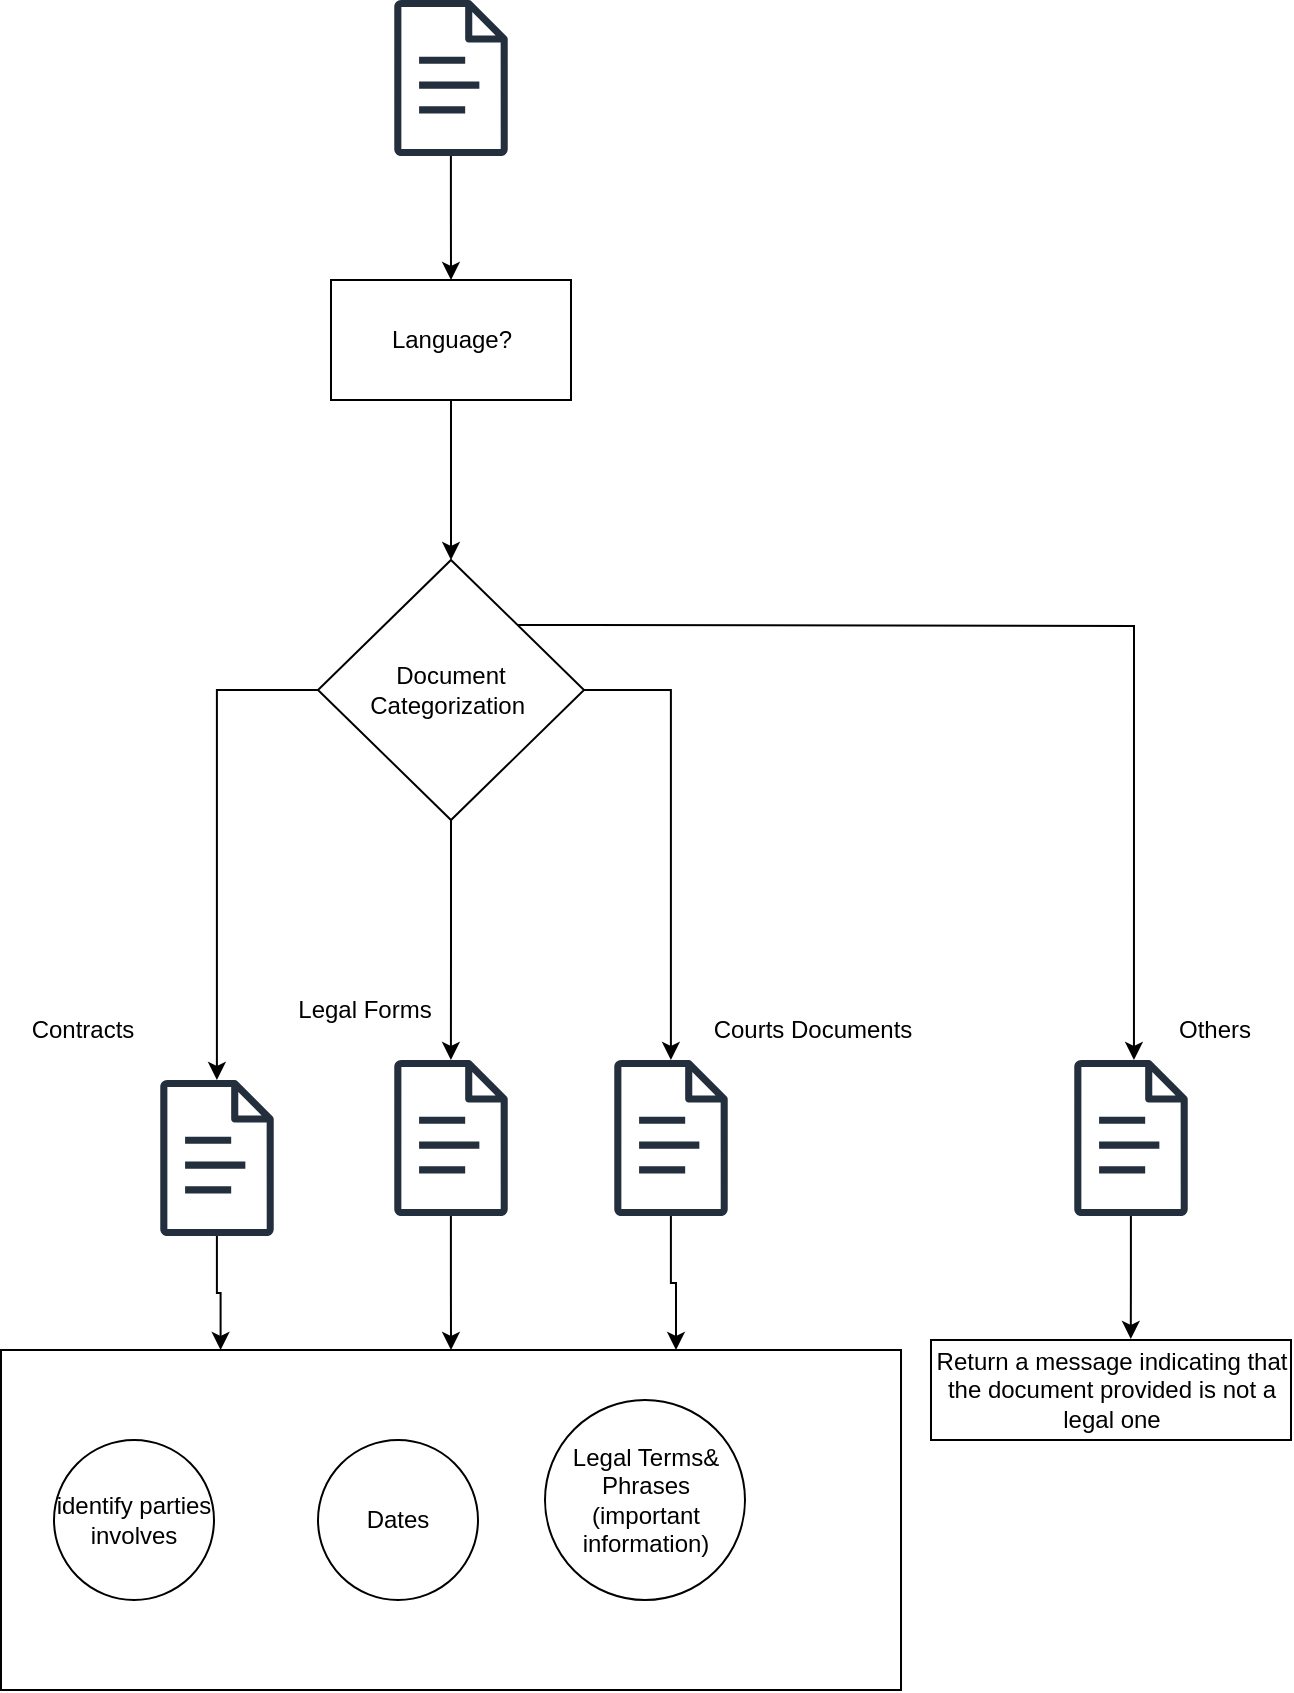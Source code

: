 <mxfile version="24.5.3" type="device">
  <diagram name="Page-1" id="w5whvGVEZVXZ4GlXbZA-">
    <mxGraphModel dx="995" dy="553" grid="1" gridSize="10" guides="1" tooltips="1" connect="1" arrows="1" fold="1" page="1" pageScale="1" pageWidth="850" pageHeight="1100" math="0" shadow="0">
      <root>
        <mxCell id="0" />
        <mxCell id="1" parent="0" />
        <mxCell id="pRB0fKOEzfRvHiN2lpeF-39" value="" style="whiteSpace=wrap;html=1;fillColor=none;" parent="1" vertex="1">
          <mxGeometry x="193.5" y="695" width="450" height="170" as="geometry" />
        </mxCell>
        <mxCell id="pRB0fKOEzfRvHiN2lpeF-45" style="edgeStyle=orthogonalEdgeStyle;rounded=0;orthogonalLoop=1;jettySize=auto;html=1;entryX=0.5;entryY=0;entryDx=0;entryDy=0;" parent="1" source="pRB0fKOEzfRvHiN2lpeF-4" target="pRB0fKOEzfRvHiN2lpeF-44" edge="1">
          <mxGeometry relative="1" as="geometry" />
        </mxCell>
        <mxCell id="pRB0fKOEzfRvHiN2lpeF-4" value="" style="sketch=0;outlineConnect=0;fontColor=#232F3E;gradientColor=none;fillColor=#232F3D;strokeColor=none;dashed=0;verticalLabelPosition=bottom;verticalAlign=top;align=center;html=1;fontSize=12;fontStyle=0;aspect=fixed;pointerEvents=1;shape=mxgraph.aws4.document;" parent="1" vertex="1">
          <mxGeometry x="390" y="20" width="57" height="78" as="geometry" />
        </mxCell>
        <mxCell id="873pUulNZMCBmKMjjcxj-2" style="edgeStyle=orthogonalEdgeStyle;rounded=0;orthogonalLoop=1;jettySize=auto;html=1;exitX=0;exitY=0.5;exitDx=0;exitDy=0;" edge="1" parent="1" source="pRB0fKOEzfRvHiN2lpeF-5" target="pRB0fKOEzfRvHiN2lpeF-13">
          <mxGeometry relative="1" as="geometry" />
        </mxCell>
        <mxCell id="873pUulNZMCBmKMjjcxj-3" style="edgeStyle=orthogonalEdgeStyle;rounded=0;orthogonalLoop=1;jettySize=auto;html=1;exitX=0.5;exitY=1;exitDx=0;exitDy=0;" edge="1" parent="1" source="pRB0fKOEzfRvHiN2lpeF-5" target="pRB0fKOEzfRvHiN2lpeF-14">
          <mxGeometry relative="1" as="geometry" />
        </mxCell>
        <mxCell id="873pUulNZMCBmKMjjcxj-4" style="edgeStyle=orthogonalEdgeStyle;rounded=0;orthogonalLoop=1;jettySize=auto;html=1;exitX=1;exitY=0.5;exitDx=0;exitDy=0;" edge="1" parent="1" source="pRB0fKOEzfRvHiN2lpeF-5" target="pRB0fKOEzfRvHiN2lpeF-15">
          <mxGeometry relative="1" as="geometry" />
        </mxCell>
        <mxCell id="873pUulNZMCBmKMjjcxj-5" style="edgeStyle=orthogonalEdgeStyle;rounded=0;orthogonalLoop=1;jettySize=auto;html=1;exitX=1;exitY=0;exitDx=0;exitDy=0;entryX=0.526;entryY=0;entryDx=0;entryDy=0;entryPerimeter=0;" edge="1" parent="1" source="pRB0fKOEzfRvHiN2lpeF-5" target="873pUulNZMCBmKMjjcxj-6">
          <mxGeometry relative="1" as="geometry">
            <mxPoint x="760" y="540" as="targetPoint" />
            <Array as="points">
              <mxPoint x="485" y="333" />
              <mxPoint x="760" y="333" />
            </Array>
          </mxGeometry>
        </mxCell>
        <mxCell id="pRB0fKOEzfRvHiN2lpeF-5" value="Document Categorization&amp;nbsp;" style="rhombus;whiteSpace=wrap;html=1;" parent="1" vertex="1">
          <mxGeometry x="352" y="300" width="133" height="130" as="geometry" />
        </mxCell>
        <mxCell id="pRB0fKOEzfRvHiN2lpeF-13" value="" style="sketch=0;outlineConnect=0;fontColor=#232F3E;gradientColor=none;fillColor=#232F3D;strokeColor=none;dashed=0;verticalLabelPosition=bottom;verticalAlign=top;align=center;html=1;fontSize=12;fontStyle=0;aspect=fixed;pointerEvents=1;shape=mxgraph.aws4.document;" parent="1" vertex="1">
          <mxGeometry x="273" y="560" width="57" height="78" as="geometry" />
        </mxCell>
        <mxCell id="pRB0fKOEzfRvHiN2lpeF-14" value="" style="sketch=0;outlineConnect=0;fontColor=#232F3E;gradientColor=none;fillColor=#232F3D;strokeColor=none;dashed=0;verticalLabelPosition=bottom;verticalAlign=top;align=center;html=1;fontSize=12;fontStyle=0;aspect=fixed;pointerEvents=1;shape=mxgraph.aws4.document;" parent="1" vertex="1">
          <mxGeometry x="390" y="550" width="57" height="78" as="geometry" />
        </mxCell>
        <mxCell id="pRB0fKOEzfRvHiN2lpeF-15" value="" style="sketch=0;outlineConnect=0;fontColor=#232F3E;gradientColor=none;fillColor=#232F3D;strokeColor=none;dashed=0;verticalLabelPosition=bottom;verticalAlign=top;align=center;html=1;fontSize=12;fontStyle=0;aspect=fixed;pointerEvents=1;shape=mxgraph.aws4.document;" parent="1" vertex="1">
          <mxGeometry x="500" y="550" width="57" height="78" as="geometry" />
        </mxCell>
        <mxCell id="pRB0fKOEzfRvHiN2lpeF-21" value="Contracts" style="text;html=1;align=center;verticalAlign=middle;resizable=0;points=[];autosize=1;strokeColor=none;fillColor=none;" parent="1" vertex="1">
          <mxGeometry x="198.5" y="520" width="70" height="30" as="geometry" />
        </mxCell>
        <mxCell id="pRB0fKOEzfRvHiN2lpeF-23" value="Courts Documents" style="text;html=1;align=center;verticalAlign=middle;resizable=0;points=[];autosize=1;strokeColor=none;fillColor=none;" parent="1" vertex="1">
          <mxGeometry x="538.5" y="520" width="120" height="30" as="geometry" />
        </mxCell>
        <mxCell id="pRB0fKOEzfRvHiN2lpeF-24" value="Legal Forms" style="text;html=1;align=center;verticalAlign=middle;resizable=0;points=[];autosize=1;strokeColor=none;fillColor=none;" parent="1" vertex="1">
          <mxGeometry x="330" y="510" width="90" height="30" as="geometry" />
        </mxCell>
        <mxCell id="pRB0fKOEzfRvHiN2lpeF-33" value="identify parties involves" style="ellipse;whiteSpace=wrap;html=1;" parent="1" vertex="1">
          <mxGeometry x="220" y="740" width="80" height="80" as="geometry" />
        </mxCell>
        <mxCell id="pRB0fKOEzfRvHiN2lpeF-37" value="Dates" style="ellipse;whiteSpace=wrap;html=1;" parent="1" vertex="1">
          <mxGeometry x="352" y="740" width="80" height="80" as="geometry" />
        </mxCell>
        <mxCell id="pRB0fKOEzfRvHiN2lpeF-38" value="Legal Terms&amp;amp; Phrases (important information)" style="ellipse;whiteSpace=wrap;html=1;" parent="1" vertex="1">
          <mxGeometry x="465.5" y="720" width="100" height="100" as="geometry" />
        </mxCell>
        <mxCell id="pRB0fKOEzfRvHiN2lpeF-40" style="edgeStyle=orthogonalEdgeStyle;rounded=0;orthogonalLoop=1;jettySize=auto;html=1;entryX=0.5;entryY=0;entryDx=0;entryDy=0;" parent="1" source="pRB0fKOEzfRvHiN2lpeF-14" target="pRB0fKOEzfRvHiN2lpeF-39" edge="1">
          <mxGeometry relative="1" as="geometry" />
        </mxCell>
        <mxCell id="pRB0fKOEzfRvHiN2lpeF-41" style="edgeStyle=orthogonalEdgeStyle;rounded=0;orthogonalLoop=1;jettySize=auto;html=1;entryX=0.244;entryY=0;entryDx=0;entryDy=0;entryPerimeter=0;" parent="1" source="pRB0fKOEzfRvHiN2lpeF-13" target="pRB0fKOEzfRvHiN2lpeF-39" edge="1">
          <mxGeometry relative="1" as="geometry" />
        </mxCell>
        <mxCell id="pRB0fKOEzfRvHiN2lpeF-42" style="edgeStyle=orthogonalEdgeStyle;rounded=0;orthogonalLoop=1;jettySize=auto;html=1;entryX=0.75;entryY=0;entryDx=0;entryDy=0;" parent="1" source="pRB0fKOEzfRvHiN2lpeF-15" target="pRB0fKOEzfRvHiN2lpeF-39" edge="1">
          <mxGeometry relative="1" as="geometry" />
        </mxCell>
        <mxCell id="pRB0fKOEzfRvHiN2lpeF-46" style="edgeStyle=orthogonalEdgeStyle;rounded=0;orthogonalLoop=1;jettySize=auto;html=1;exitX=0.5;exitY=1;exitDx=0;exitDy=0;" parent="1" source="pRB0fKOEzfRvHiN2lpeF-44" target="pRB0fKOEzfRvHiN2lpeF-5" edge="1">
          <mxGeometry relative="1" as="geometry" />
        </mxCell>
        <mxCell id="pRB0fKOEzfRvHiN2lpeF-44" value="Language?" style="whiteSpace=wrap;html=1;" parent="1" vertex="1">
          <mxGeometry x="358.5" y="160" width="120" height="60" as="geometry" />
        </mxCell>
        <mxCell id="873pUulNZMCBmKMjjcxj-8" style="edgeStyle=orthogonalEdgeStyle;rounded=0;orthogonalLoop=1;jettySize=auto;html=1;entryX=0.555;entryY=-0.01;entryDx=0;entryDy=0;entryPerimeter=0;" edge="1" parent="1" source="873pUulNZMCBmKMjjcxj-6" target="873pUulNZMCBmKMjjcxj-9">
          <mxGeometry relative="1" as="geometry">
            <mxPoint x="758.5" y="720" as="targetPoint" />
          </mxGeometry>
        </mxCell>
        <mxCell id="873pUulNZMCBmKMjjcxj-6" value="" style="sketch=0;outlineConnect=0;fontColor=#232F3E;gradientColor=none;fillColor=#232F3D;strokeColor=none;dashed=0;verticalLabelPosition=bottom;verticalAlign=top;align=center;html=1;fontSize=12;fontStyle=0;aspect=fixed;pointerEvents=1;shape=mxgraph.aws4.document;" vertex="1" parent="1">
          <mxGeometry x="730" y="550" width="57" height="78" as="geometry" />
        </mxCell>
        <mxCell id="873pUulNZMCBmKMjjcxj-7" value="Others" style="text;html=1;align=center;verticalAlign=middle;resizable=0;points=[];autosize=1;strokeColor=none;fillColor=none;" vertex="1" parent="1">
          <mxGeometry x="770" y="520" width="60" height="30" as="geometry" />
        </mxCell>
        <mxCell id="873pUulNZMCBmKMjjcxj-9" value="Return a message indicating that the document provided is not a legal one" style="whiteSpace=wrap;html=1;fillColor=none;" vertex="1" parent="1">
          <mxGeometry x="658.5" y="690" width="180" height="50" as="geometry" />
        </mxCell>
      </root>
    </mxGraphModel>
  </diagram>
</mxfile>
